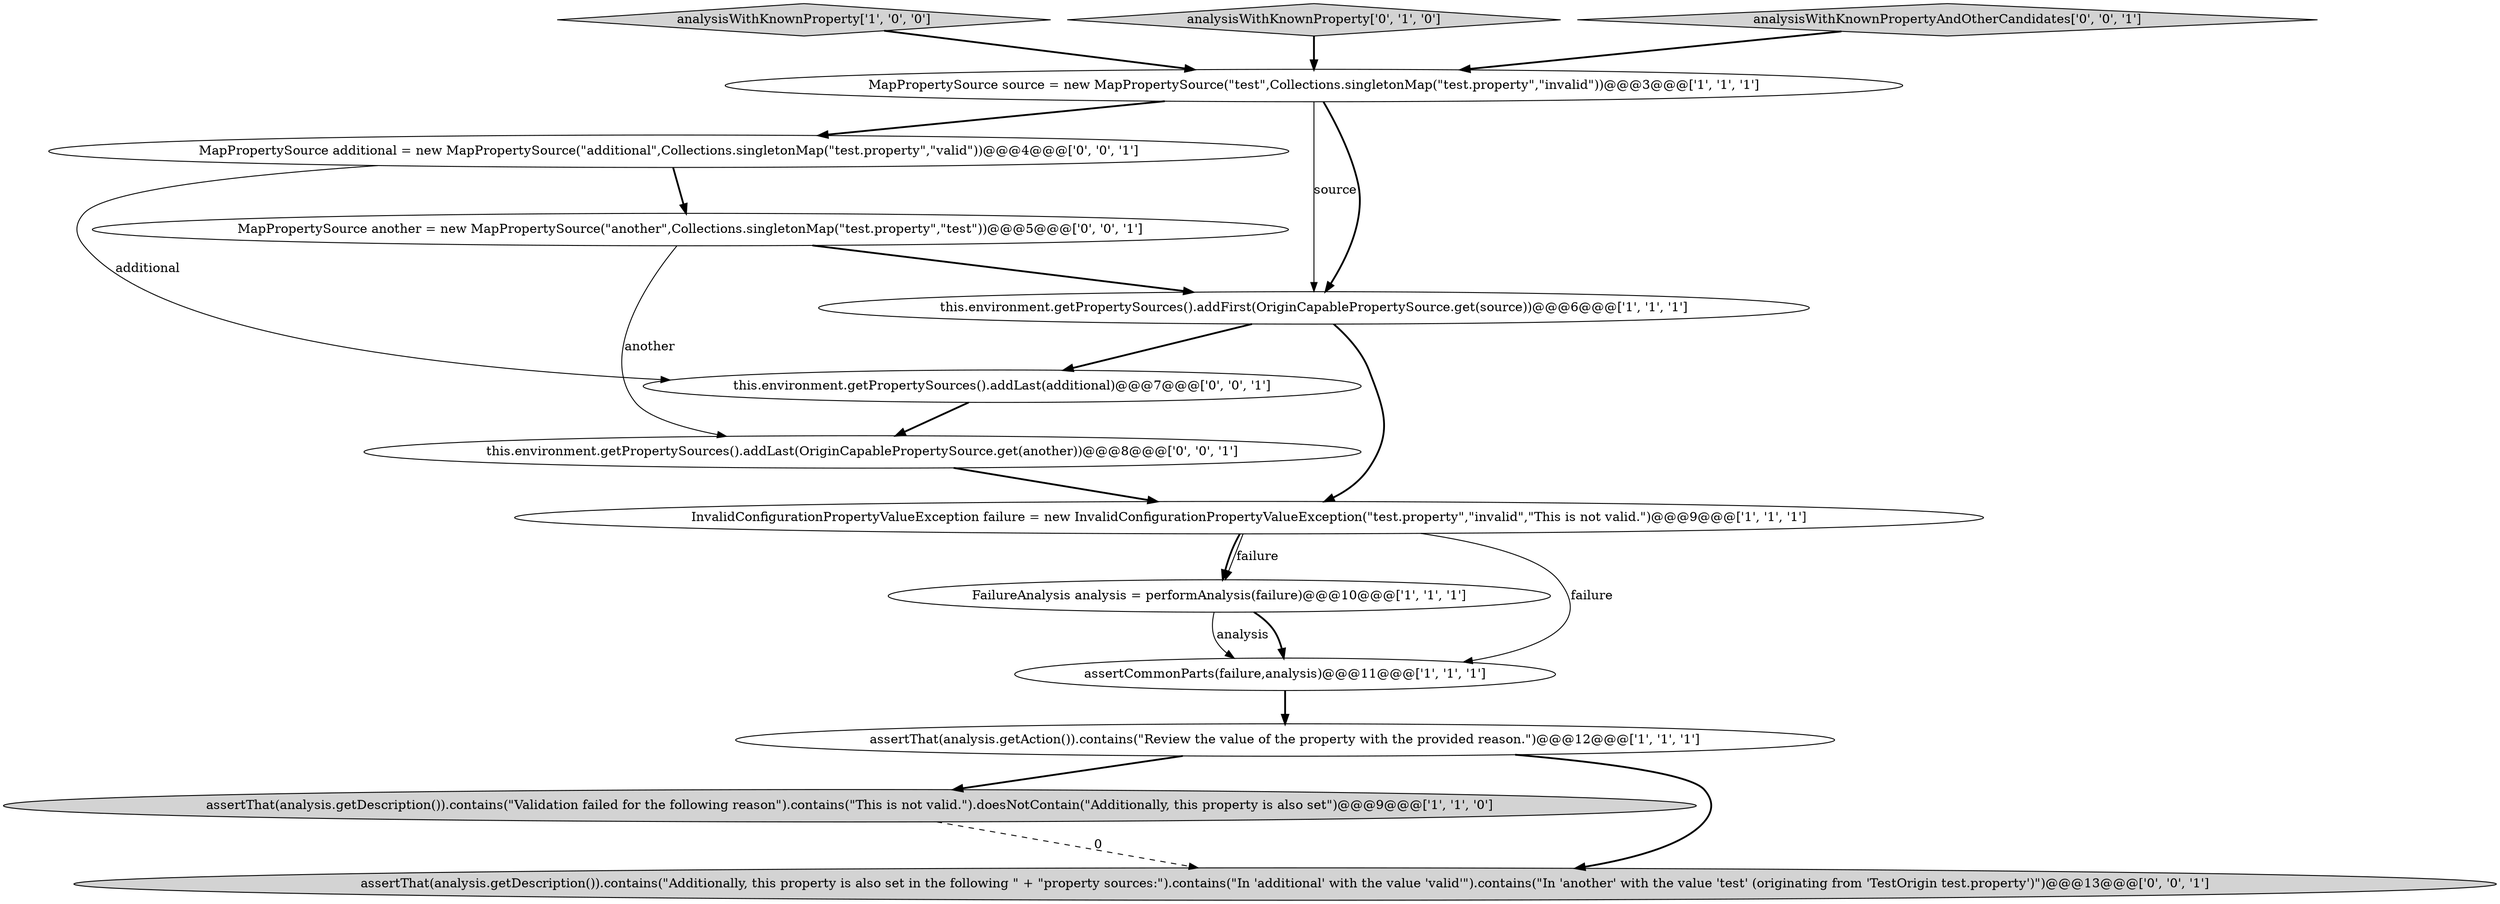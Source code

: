 digraph {
11 [style = filled, label = "this.environment.getPropertySources().addLast(additional)@@@7@@@['0', '0', '1']", fillcolor = white, shape = ellipse image = "AAA0AAABBB3BBB"];
5 [style = filled, label = "FailureAnalysis analysis = performAnalysis(failure)@@@10@@@['1', '1', '1']", fillcolor = white, shape = ellipse image = "AAA0AAABBB1BBB"];
0 [style = filled, label = "assertThat(analysis.getDescription()).contains(\"Validation failed for the following reason\").contains(\"This is not valid.\").doesNotContain(\"Additionally, this property is also set\")@@@9@@@['1', '1', '0']", fillcolor = lightgray, shape = ellipse image = "AAA0AAABBB1BBB"];
4 [style = filled, label = "analysisWithKnownProperty['1', '0', '0']", fillcolor = lightgray, shape = diamond image = "AAA0AAABBB1BBB"];
14 [style = filled, label = "MapPropertySource additional = new MapPropertySource(\"additional\",Collections.singletonMap(\"test.property\",\"valid\"))@@@4@@@['0', '0', '1']", fillcolor = white, shape = ellipse image = "AAA0AAABBB3BBB"];
9 [style = filled, label = "this.environment.getPropertySources().addLast(OriginCapablePropertySource.get(another))@@@8@@@['0', '0', '1']", fillcolor = white, shape = ellipse image = "AAA0AAABBB3BBB"];
12 [style = filled, label = "assertThat(analysis.getDescription()).contains(\"Additionally, this property is also set in the following \" + \"property sources:\").contains(\"In 'additional' with the value 'valid'\").contains(\"In 'another' with the value 'test' (originating from 'TestOrigin test.property')\")@@@13@@@['0', '0', '1']", fillcolor = lightgray, shape = ellipse image = "AAA0AAABBB3BBB"];
8 [style = filled, label = "analysisWithKnownProperty['0', '1', '0']", fillcolor = lightgray, shape = diamond image = "AAA0AAABBB2BBB"];
7 [style = filled, label = "InvalidConfigurationPropertyValueException failure = new InvalidConfigurationPropertyValueException(\"test.property\",\"invalid\",\"This is not valid.\")@@@9@@@['1', '1', '1']", fillcolor = white, shape = ellipse image = "AAA0AAABBB1BBB"];
13 [style = filled, label = "MapPropertySource another = new MapPropertySource(\"another\",Collections.singletonMap(\"test.property\",\"test\"))@@@5@@@['0', '0', '1']", fillcolor = white, shape = ellipse image = "AAA0AAABBB3BBB"];
2 [style = filled, label = "assertThat(analysis.getAction()).contains(\"Review the value of the property with the provided reason.\")@@@12@@@['1', '1', '1']", fillcolor = white, shape = ellipse image = "AAA0AAABBB1BBB"];
3 [style = filled, label = "assertCommonParts(failure,analysis)@@@11@@@['1', '1', '1']", fillcolor = white, shape = ellipse image = "AAA0AAABBB1BBB"];
6 [style = filled, label = "MapPropertySource source = new MapPropertySource(\"test\",Collections.singletonMap(\"test.property\",\"invalid\"))@@@3@@@['1', '1', '1']", fillcolor = white, shape = ellipse image = "AAA0AAABBB1BBB"];
10 [style = filled, label = "analysisWithKnownPropertyAndOtherCandidates['0', '0', '1']", fillcolor = lightgray, shape = diamond image = "AAA0AAABBB3BBB"];
1 [style = filled, label = "this.environment.getPropertySources().addFirst(OriginCapablePropertySource.get(source))@@@6@@@['1', '1', '1']", fillcolor = white, shape = ellipse image = "AAA0AAABBB1BBB"];
5->3 [style = bold, label=""];
4->6 [style = bold, label=""];
8->6 [style = bold, label=""];
14->11 [style = solid, label="additional"];
0->12 [style = dashed, label="0"];
9->7 [style = bold, label=""];
11->9 [style = bold, label=""];
1->7 [style = bold, label=""];
10->6 [style = bold, label=""];
13->1 [style = bold, label=""];
2->12 [style = bold, label=""];
1->11 [style = bold, label=""];
6->1 [style = solid, label="source"];
6->14 [style = bold, label=""];
6->1 [style = bold, label=""];
7->5 [style = bold, label=""];
2->0 [style = bold, label=""];
3->2 [style = bold, label=""];
13->9 [style = solid, label="another"];
14->13 [style = bold, label=""];
7->3 [style = solid, label="failure"];
7->5 [style = solid, label="failure"];
5->3 [style = solid, label="analysis"];
}
